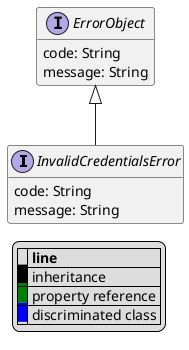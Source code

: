 @startuml

hide empty fields
hide empty methods
legend
|= |= line |
|<back:black>   </back>| inheritance |
|<back:green>   </back>| property reference |
|<back:blue>   </back>| discriminated class |
endlegend
interface InvalidCredentialsError [[InvalidCredentialsError.svg]] extends ErrorObject {
    code: String
    message: String
}
interface ErrorObject [[ErrorObject.svg]]  {
    code: String
    message: String
}





@enduml
